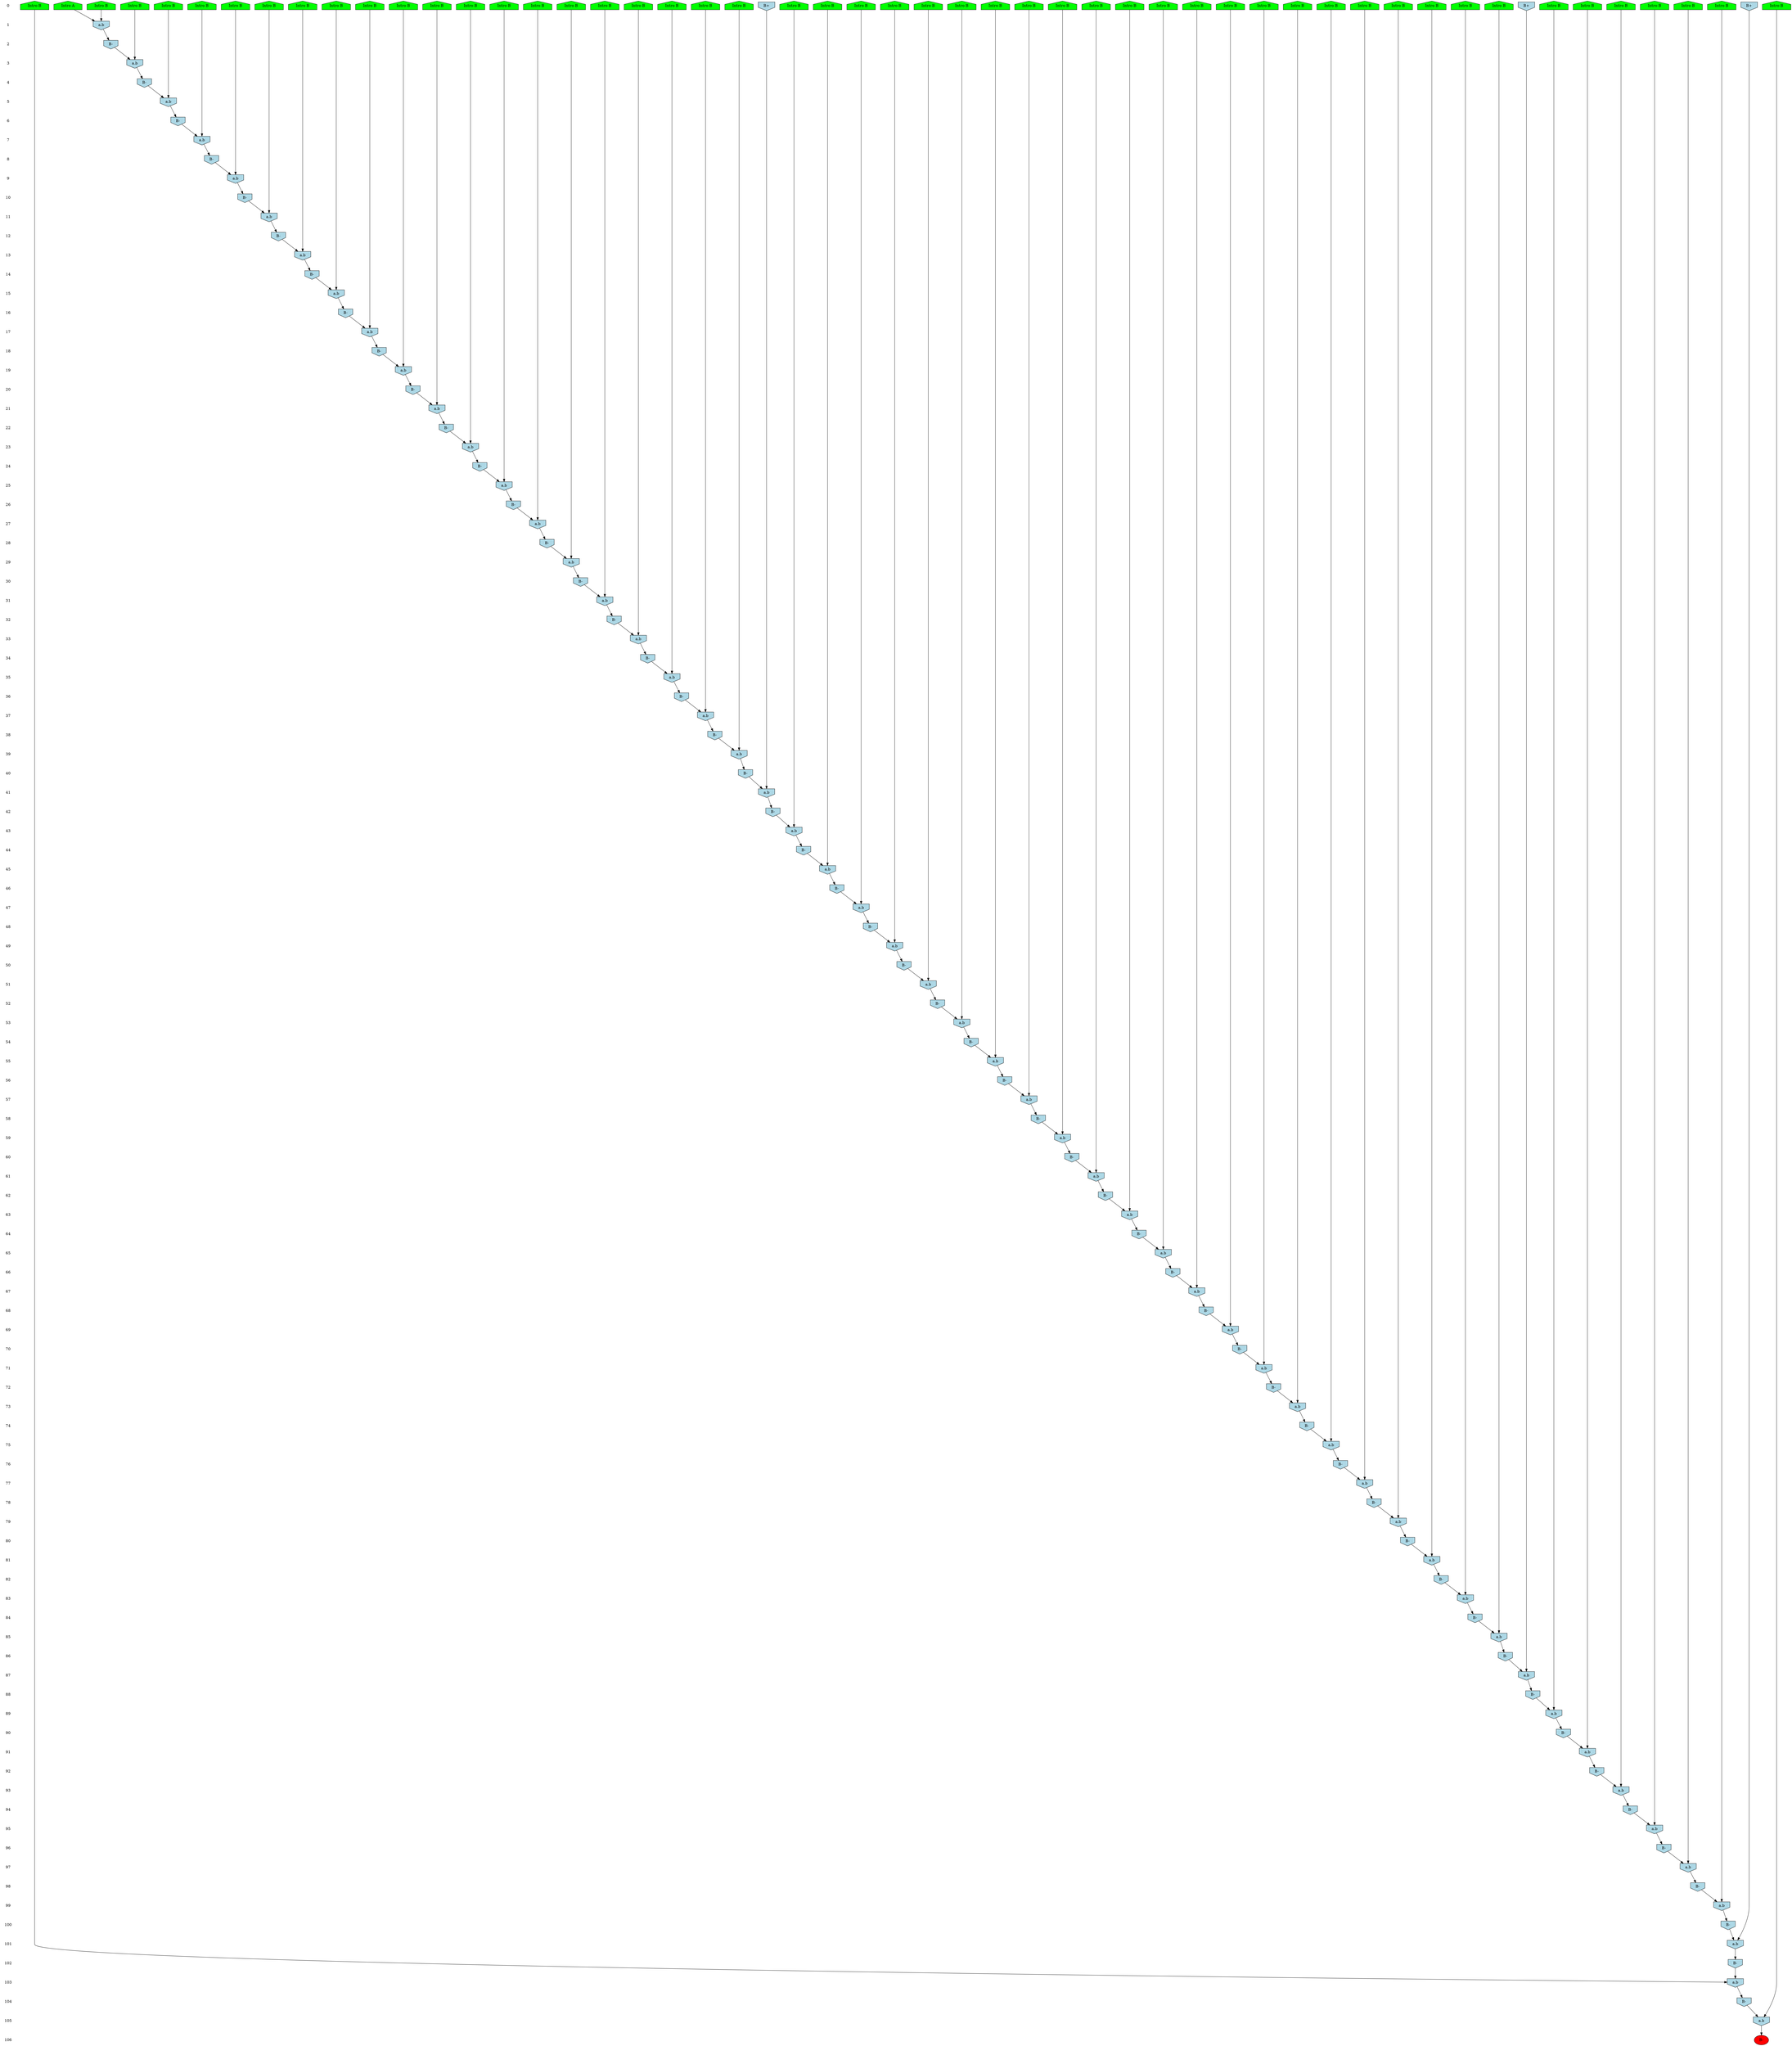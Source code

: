 /* Compression of 1 causal flows obtained in average at 4.504258E+01 t.u */
/* Compressed causal flows were: [53] */
digraph G{
 ranksep=.5 ; 
{ rank = same ; "0" [shape=plaintext] ; node_1 [label ="Intro B", shape=house, style=filled, fillcolor=green] ;
node_2 [label ="Intro B", shape=house, style=filled, fillcolor=green] ;
node_3 [label ="Intro B", shape=house, style=filled, fillcolor=green] ;
node_4 [label ="Intro B", shape=house, style=filled, fillcolor=green] ;
node_5 [label ="Intro B", shape=house, style=filled, fillcolor=green] ;
node_6 [label ="Intro B", shape=house, style=filled, fillcolor=green] ;
node_7 [label ="Intro B", shape=house, style=filled, fillcolor=green] ;
node_8 [label ="Intro B", shape=house, style=filled, fillcolor=green] ;
node_9 [label ="Intro B", shape=house, style=filled, fillcolor=green] ;
node_10 [label ="Intro B", shape=house, style=filled, fillcolor=green] ;
node_11 [label ="Intro B", shape=house, style=filled, fillcolor=green] ;
node_12 [label ="Intro B", shape=house, style=filled, fillcolor=green] ;
node_13 [label ="Intro B", shape=house, style=filled, fillcolor=green] ;
node_14 [label ="Intro B", shape=house, style=filled, fillcolor=green] ;
node_15 [label ="Intro B", shape=house, style=filled, fillcolor=green] ;
node_16 [label ="Intro B", shape=house, style=filled, fillcolor=green] ;
node_17 [label ="Intro B", shape=house, style=filled, fillcolor=green] ;
node_18 [label ="Intro B", shape=house, style=filled, fillcolor=green] ;
node_19 [label ="Intro B", shape=house, style=filled, fillcolor=green] ;
node_20 [label ="Intro B", shape=house, style=filled, fillcolor=green] ;
node_21 [label ="Intro B", shape=house, style=filled, fillcolor=green] ;
node_22 [label ="Intro B", shape=house, style=filled, fillcolor=green] ;
node_23 [label ="Intro B", shape=house, style=filled, fillcolor=green] ;
node_24 [label ="Intro B", shape=house, style=filled, fillcolor=green] ;
node_25 [label ="Intro B", shape=house, style=filled, fillcolor=green] ;
node_26 [label ="Intro B", shape=house, style=filled, fillcolor=green] ;
node_27 [label ="Intro B", shape=house, style=filled, fillcolor=green] ;
node_28 [label ="Intro B", shape=house, style=filled, fillcolor=green] ;
node_29 [label ="Intro B", shape=house, style=filled, fillcolor=green] ;
node_30 [label ="Intro B", shape=house, style=filled, fillcolor=green] ;
node_31 [label ="Intro B", shape=house, style=filled, fillcolor=green] ;
node_32 [label ="Intro B", shape=house, style=filled, fillcolor=green] ;
node_33 [label ="Intro B", shape=house, style=filled, fillcolor=green] ;
node_34 [label ="Intro B", shape=house, style=filled, fillcolor=green] ;
node_35 [label ="Intro B", shape=house, style=filled, fillcolor=green] ;
node_36 [label ="Intro B", shape=house, style=filled, fillcolor=green] ;
node_37 [label ="Intro B", shape=house, style=filled, fillcolor=green] ;
node_38 [label ="Intro B", shape=house, style=filled, fillcolor=green] ;
node_39 [label ="Intro B", shape=house, style=filled, fillcolor=green] ;
node_40 [label ="Intro B", shape=house, style=filled, fillcolor=green] ;
node_41 [label ="Intro B", shape=house, style=filled, fillcolor=green] ;
node_42 [label ="Intro B", shape=house, style=filled, fillcolor=green] ;
node_43 [label ="Intro B", shape=house, style=filled, fillcolor=green] ;
node_44 [label ="Intro B", shape=house, style=filled, fillcolor=green] ;
node_45 [label ="Intro B", shape=house, style=filled, fillcolor=green] ;
node_46 [label ="Intro B", shape=house, style=filled, fillcolor=green] ;
node_47 [label ="Intro B", shape=house, style=filled, fillcolor=green] ;
node_48 [label ="Intro B", shape=house, style=filled, fillcolor=green] ;
node_49 [label ="Intro B", shape=house, style=filled, fillcolor=green] ;
node_50 [label ="Intro B", shape=house, style=filled, fillcolor=green] ;
node_51 [label ="Intro A", shape=house, style=filled, fillcolor=green] ;
node_57 [label="B+", shape=invhouse, style=filled, fillcolor = lightblue] ;
node_66 [label="B+", shape=invhouse, style=filled, fillcolor = lightblue] ;
node_119 [label="B+", shape=invhouse, style=filled, fillcolor = lightblue] ;
}
{ rank = same ; "1" [shape=plaintext] ; node_52 [label="a.b", shape=invhouse, style=filled, fillcolor = lightblue] ;
}
{ rank = same ; "2" [shape=plaintext] ; node_53 [label="B-", shape=invhouse, style=filled, fillcolor = lightblue] ;
}
{ rank = same ; "3" [shape=plaintext] ; node_54 [label="a.b", shape=invhouse, style=filled, fillcolor = lightblue] ;
}
{ rank = same ; "4" [shape=plaintext] ; node_55 [label="B-", shape=invhouse, style=filled, fillcolor = lightblue] ;
}
{ rank = same ; "5" [shape=plaintext] ; node_56 [label="a.b", shape=invhouse, style=filled, fillcolor = lightblue] ;
}
{ rank = same ; "6" [shape=plaintext] ; node_58 [label="B-", shape=invhouse, style=filled, fillcolor = lightblue] ;
}
{ rank = same ; "7" [shape=plaintext] ; node_59 [label="a.b", shape=invhouse, style=filled, fillcolor = lightblue] ;
}
{ rank = same ; "8" [shape=plaintext] ; node_60 [label="B-", shape=invhouse, style=filled, fillcolor = lightblue] ;
}
{ rank = same ; "9" [shape=plaintext] ; node_61 [label="a.b", shape=invhouse, style=filled, fillcolor = lightblue] ;
}
{ rank = same ; "10" [shape=plaintext] ; node_62 [label="B-", shape=invhouse, style=filled, fillcolor = lightblue] ;
}
{ rank = same ; "11" [shape=plaintext] ; node_63 [label="a.b", shape=invhouse, style=filled, fillcolor = lightblue] ;
}
{ rank = same ; "12" [shape=plaintext] ; node_64 [label="B-", shape=invhouse, style=filled, fillcolor = lightblue] ;
}
{ rank = same ; "13" [shape=plaintext] ; node_65 [label="a.b", shape=invhouse, style=filled, fillcolor = lightblue] ;
}
{ rank = same ; "14" [shape=plaintext] ; node_67 [label="B-", shape=invhouse, style=filled, fillcolor = lightblue] ;
}
{ rank = same ; "15" [shape=plaintext] ; node_68 [label="a.b", shape=invhouse, style=filled, fillcolor = lightblue] ;
}
{ rank = same ; "16" [shape=plaintext] ; node_69 [label="B-", shape=invhouse, style=filled, fillcolor = lightblue] ;
}
{ rank = same ; "17" [shape=plaintext] ; node_70 [label="a.b", shape=invhouse, style=filled, fillcolor = lightblue] ;
}
{ rank = same ; "18" [shape=plaintext] ; node_71 [label="B-", shape=invhouse, style=filled, fillcolor = lightblue] ;
}
{ rank = same ; "19" [shape=plaintext] ; node_72 [label="a.b", shape=invhouse, style=filled, fillcolor = lightblue] ;
}
{ rank = same ; "20" [shape=plaintext] ; node_73 [label="B-", shape=invhouse, style=filled, fillcolor = lightblue] ;
}
{ rank = same ; "21" [shape=plaintext] ; node_74 [label="a.b", shape=invhouse, style=filled, fillcolor = lightblue] ;
}
{ rank = same ; "22" [shape=plaintext] ; node_75 [label="B-", shape=invhouse, style=filled, fillcolor = lightblue] ;
}
{ rank = same ; "23" [shape=plaintext] ; node_76 [label="a.b", shape=invhouse, style=filled, fillcolor = lightblue] ;
}
{ rank = same ; "24" [shape=plaintext] ; node_77 [label="B-", shape=invhouse, style=filled, fillcolor = lightblue] ;
}
{ rank = same ; "25" [shape=plaintext] ; node_78 [label="a.b", shape=invhouse, style=filled, fillcolor = lightblue] ;
}
{ rank = same ; "26" [shape=plaintext] ; node_79 [label="B-", shape=invhouse, style=filled, fillcolor = lightblue] ;
}
{ rank = same ; "27" [shape=plaintext] ; node_80 [label="a.b", shape=invhouse, style=filled, fillcolor = lightblue] ;
}
{ rank = same ; "28" [shape=plaintext] ; node_81 [label="B-", shape=invhouse, style=filled, fillcolor = lightblue] ;
}
{ rank = same ; "29" [shape=plaintext] ; node_82 [label="a.b", shape=invhouse, style=filled, fillcolor = lightblue] ;
}
{ rank = same ; "30" [shape=plaintext] ; node_83 [label="B-", shape=invhouse, style=filled, fillcolor = lightblue] ;
}
{ rank = same ; "31" [shape=plaintext] ; node_84 [label="a.b", shape=invhouse, style=filled, fillcolor = lightblue] ;
}
{ rank = same ; "32" [shape=plaintext] ; node_85 [label="B-", shape=invhouse, style=filled, fillcolor = lightblue] ;
}
{ rank = same ; "33" [shape=plaintext] ; node_86 [label="a.b", shape=invhouse, style=filled, fillcolor = lightblue] ;
}
{ rank = same ; "34" [shape=plaintext] ; node_87 [label="B-", shape=invhouse, style=filled, fillcolor = lightblue] ;
}
{ rank = same ; "35" [shape=plaintext] ; node_88 [label="a.b", shape=invhouse, style=filled, fillcolor = lightblue] ;
}
{ rank = same ; "36" [shape=plaintext] ; node_89 [label="B-", shape=invhouse, style=filled, fillcolor = lightblue] ;
}
{ rank = same ; "37" [shape=plaintext] ; node_90 [label="a.b", shape=invhouse, style=filled, fillcolor = lightblue] ;
}
{ rank = same ; "38" [shape=plaintext] ; node_91 [label="B-", shape=invhouse, style=filled, fillcolor = lightblue] ;
}
{ rank = same ; "39" [shape=plaintext] ; node_92 [label="a.b", shape=invhouse, style=filled, fillcolor = lightblue] ;
}
{ rank = same ; "40" [shape=plaintext] ; node_93 [label="B-", shape=invhouse, style=filled, fillcolor = lightblue] ;
}
{ rank = same ; "41" [shape=plaintext] ; node_94 [label="a.b", shape=invhouse, style=filled, fillcolor = lightblue] ;
}
{ rank = same ; "42" [shape=plaintext] ; node_95 [label="B-", shape=invhouse, style=filled, fillcolor = lightblue] ;
}
{ rank = same ; "43" [shape=plaintext] ; node_96 [label="a.b", shape=invhouse, style=filled, fillcolor = lightblue] ;
}
{ rank = same ; "44" [shape=plaintext] ; node_97 [label="B-", shape=invhouse, style=filled, fillcolor = lightblue] ;
}
{ rank = same ; "45" [shape=plaintext] ; node_98 [label="a.b", shape=invhouse, style=filled, fillcolor = lightblue] ;
}
{ rank = same ; "46" [shape=plaintext] ; node_99 [label="B-", shape=invhouse, style=filled, fillcolor = lightblue] ;
}
{ rank = same ; "47" [shape=plaintext] ; node_100 [label="a.b", shape=invhouse, style=filled, fillcolor = lightblue] ;
}
{ rank = same ; "48" [shape=plaintext] ; node_101 [label="B-", shape=invhouse, style=filled, fillcolor = lightblue] ;
}
{ rank = same ; "49" [shape=plaintext] ; node_102 [label="a.b", shape=invhouse, style=filled, fillcolor = lightblue] ;
}
{ rank = same ; "50" [shape=plaintext] ; node_103 [label="B-", shape=invhouse, style=filled, fillcolor = lightblue] ;
}
{ rank = same ; "51" [shape=plaintext] ; node_104 [label="a.b", shape=invhouse, style=filled, fillcolor = lightblue] ;
}
{ rank = same ; "52" [shape=plaintext] ; node_105 [label="B-", shape=invhouse, style=filled, fillcolor = lightblue] ;
}
{ rank = same ; "53" [shape=plaintext] ; node_106 [label="a.b", shape=invhouse, style=filled, fillcolor = lightblue] ;
}
{ rank = same ; "54" [shape=plaintext] ; node_107 [label="B-", shape=invhouse, style=filled, fillcolor = lightblue] ;
}
{ rank = same ; "55" [shape=plaintext] ; node_108 [label="a.b", shape=invhouse, style=filled, fillcolor = lightblue] ;
}
{ rank = same ; "56" [shape=plaintext] ; node_109 [label="B-", shape=invhouse, style=filled, fillcolor = lightblue] ;
}
{ rank = same ; "57" [shape=plaintext] ; node_110 [label="a.b", shape=invhouse, style=filled, fillcolor = lightblue] ;
}
{ rank = same ; "58" [shape=plaintext] ; node_111 [label="B-", shape=invhouse, style=filled, fillcolor = lightblue] ;
}
{ rank = same ; "59" [shape=plaintext] ; node_112 [label="a.b", shape=invhouse, style=filled, fillcolor = lightblue] ;
}
{ rank = same ; "60" [shape=plaintext] ; node_113 [label="B-", shape=invhouse, style=filled, fillcolor = lightblue] ;
}
{ rank = same ; "61" [shape=plaintext] ; node_114 [label="a.b", shape=invhouse, style=filled, fillcolor = lightblue] ;
}
{ rank = same ; "62" [shape=plaintext] ; node_115 [label="B-", shape=invhouse, style=filled, fillcolor = lightblue] ;
}
{ rank = same ; "63" [shape=plaintext] ; node_116 [label="a.b", shape=invhouse, style=filled, fillcolor = lightblue] ;
}
{ rank = same ; "64" [shape=plaintext] ; node_117 [label="B-", shape=invhouse, style=filled, fillcolor = lightblue] ;
}
{ rank = same ; "65" [shape=plaintext] ; node_118 [label="a.b", shape=invhouse, style=filled, fillcolor = lightblue] ;
}
{ rank = same ; "66" [shape=plaintext] ; node_120 [label="B-", shape=invhouse, style=filled, fillcolor = lightblue] ;
}
{ rank = same ; "67" [shape=plaintext] ; node_121 [label="a.b", shape=invhouse, style=filled, fillcolor = lightblue] ;
}
{ rank = same ; "68" [shape=plaintext] ; node_122 [label="B-", shape=invhouse, style=filled, fillcolor = lightblue] ;
}
{ rank = same ; "69" [shape=plaintext] ; node_123 [label="a.b", shape=invhouse, style=filled, fillcolor = lightblue] ;
}
{ rank = same ; "70" [shape=plaintext] ; node_124 [label="B-", shape=invhouse, style=filled, fillcolor = lightblue] ;
}
{ rank = same ; "71" [shape=plaintext] ; node_125 [label="a.b", shape=invhouse, style=filled, fillcolor = lightblue] ;
}
{ rank = same ; "72" [shape=plaintext] ; node_126 [label="B-", shape=invhouse, style=filled, fillcolor = lightblue] ;
}
{ rank = same ; "73" [shape=plaintext] ; node_127 [label="a.b", shape=invhouse, style=filled, fillcolor = lightblue] ;
}
{ rank = same ; "74" [shape=plaintext] ; node_128 [label="B-", shape=invhouse, style=filled, fillcolor = lightblue] ;
}
{ rank = same ; "75" [shape=plaintext] ; node_129 [label="a.b", shape=invhouse, style=filled, fillcolor = lightblue] ;
}
{ rank = same ; "76" [shape=plaintext] ; node_130 [label="B-", shape=invhouse, style=filled, fillcolor = lightblue] ;
}
{ rank = same ; "77" [shape=plaintext] ; node_131 [label="a.b", shape=invhouse, style=filled, fillcolor = lightblue] ;
}
{ rank = same ; "78" [shape=plaintext] ; node_132 [label="B-", shape=invhouse, style=filled, fillcolor = lightblue] ;
}
{ rank = same ; "79" [shape=plaintext] ; node_133 [label="a.b", shape=invhouse, style=filled, fillcolor = lightblue] ;
}
{ rank = same ; "80" [shape=plaintext] ; node_134 [label="B-", shape=invhouse, style=filled, fillcolor = lightblue] ;
}
{ rank = same ; "81" [shape=plaintext] ; node_135 [label="a.b", shape=invhouse, style=filled, fillcolor = lightblue] ;
}
{ rank = same ; "82" [shape=plaintext] ; node_136 [label="B-", shape=invhouse, style=filled, fillcolor = lightblue] ;
}
{ rank = same ; "83" [shape=plaintext] ; node_137 [label="a.b", shape=invhouse, style=filled, fillcolor = lightblue] ;
}
{ rank = same ; "84" [shape=plaintext] ; node_138 [label="B-", shape=invhouse, style=filled, fillcolor = lightblue] ;
}
{ rank = same ; "85" [shape=plaintext] ; node_139 [label="a.b", shape=invhouse, style=filled, fillcolor = lightblue] ;
}
{ rank = same ; "86" [shape=plaintext] ; node_140 [label="B-", shape=invhouse, style=filled, fillcolor = lightblue] ;
}
{ rank = same ; "87" [shape=plaintext] ; node_141 [label="a.b", shape=invhouse, style=filled, fillcolor = lightblue] ;
}
{ rank = same ; "88" [shape=plaintext] ; node_142 [label="B-", shape=invhouse, style=filled, fillcolor = lightblue] ;
}
{ rank = same ; "89" [shape=plaintext] ; node_143 [label="a.b", shape=invhouse, style=filled, fillcolor = lightblue] ;
}
{ rank = same ; "90" [shape=plaintext] ; node_144 [label="B-", shape=invhouse, style=filled, fillcolor = lightblue] ;
}
{ rank = same ; "91" [shape=plaintext] ; node_145 [label="a.b", shape=invhouse, style=filled, fillcolor = lightblue] ;
}
{ rank = same ; "92" [shape=plaintext] ; node_146 [label="B-", shape=invhouse, style=filled, fillcolor = lightblue] ;
}
{ rank = same ; "93" [shape=plaintext] ; node_147 [label="a.b", shape=invhouse, style=filled, fillcolor = lightblue] ;
}
{ rank = same ; "94" [shape=plaintext] ; node_148 [label="B-", shape=invhouse, style=filled, fillcolor = lightblue] ;
}
{ rank = same ; "95" [shape=plaintext] ; node_149 [label="a.b", shape=invhouse, style=filled, fillcolor = lightblue] ;
}
{ rank = same ; "96" [shape=plaintext] ; node_150 [label="B-", shape=invhouse, style=filled, fillcolor = lightblue] ;
}
{ rank = same ; "97" [shape=plaintext] ; node_151 [label="a.b", shape=invhouse, style=filled, fillcolor = lightblue] ;
}
{ rank = same ; "98" [shape=plaintext] ; node_152 [label="B-", shape=invhouse, style=filled, fillcolor = lightblue] ;
}
{ rank = same ; "99" [shape=plaintext] ; node_153 [label="a.b", shape=invhouse, style=filled, fillcolor = lightblue] ;
}
{ rank = same ; "100" [shape=plaintext] ; node_154 [label="B-", shape=invhouse, style=filled, fillcolor = lightblue] ;
}
{ rank = same ; "101" [shape=plaintext] ; node_155 [label="a.b", shape=invhouse, style=filled, fillcolor = lightblue] ;
}
{ rank = same ; "102" [shape=plaintext] ; node_156 [label="B-", shape=invhouse, style=filled, fillcolor = lightblue] ;
}
{ rank = same ; "103" [shape=plaintext] ; node_157 [label="a.b", shape=invhouse, style=filled, fillcolor = lightblue] ;
}
{ rank = same ; "104" [shape=plaintext] ; node_158 [label="B-", shape=invhouse, style=filled, fillcolor = lightblue] ;
}
{ rank = same ; "105" [shape=plaintext] ; node_159 [label="a.b", shape=invhouse, style=filled, fillcolor = lightblue] ;
}
{ rank = same ; "106" [shape=plaintext] ; node_160 [label ="B-", style=filled, fillcolor=red] ;
}
"0" -> "1" [style="invis"]; 
"1" -> "2" [style="invis"]; 
"2" -> "3" [style="invis"]; 
"3" -> "4" [style="invis"]; 
"4" -> "5" [style="invis"]; 
"5" -> "6" [style="invis"]; 
"6" -> "7" [style="invis"]; 
"7" -> "8" [style="invis"]; 
"8" -> "9" [style="invis"]; 
"9" -> "10" [style="invis"]; 
"10" -> "11" [style="invis"]; 
"11" -> "12" [style="invis"]; 
"12" -> "13" [style="invis"]; 
"13" -> "14" [style="invis"]; 
"14" -> "15" [style="invis"]; 
"15" -> "16" [style="invis"]; 
"16" -> "17" [style="invis"]; 
"17" -> "18" [style="invis"]; 
"18" -> "19" [style="invis"]; 
"19" -> "20" [style="invis"]; 
"20" -> "21" [style="invis"]; 
"21" -> "22" [style="invis"]; 
"22" -> "23" [style="invis"]; 
"23" -> "24" [style="invis"]; 
"24" -> "25" [style="invis"]; 
"25" -> "26" [style="invis"]; 
"26" -> "27" [style="invis"]; 
"27" -> "28" [style="invis"]; 
"28" -> "29" [style="invis"]; 
"29" -> "30" [style="invis"]; 
"30" -> "31" [style="invis"]; 
"31" -> "32" [style="invis"]; 
"32" -> "33" [style="invis"]; 
"33" -> "34" [style="invis"]; 
"34" -> "35" [style="invis"]; 
"35" -> "36" [style="invis"]; 
"36" -> "37" [style="invis"]; 
"37" -> "38" [style="invis"]; 
"38" -> "39" [style="invis"]; 
"39" -> "40" [style="invis"]; 
"40" -> "41" [style="invis"]; 
"41" -> "42" [style="invis"]; 
"42" -> "43" [style="invis"]; 
"43" -> "44" [style="invis"]; 
"44" -> "45" [style="invis"]; 
"45" -> "46" [style="invis"]; 
"46" -> "47" [style="invis"]; 
"47" -> "48" [style="invis"]; 
"48" -> "49" [style="invis"]; 
"49" -> "50" [style="invis"]; 
"50" -> "51" [style="invis"]; 
"51" -> "52" [style="invis"]; 
"52" -> "53" [style="invis"]; 
"53" -> "54" [style="invis"]; 
"54" -> "55" [style="invis"]; 
"55" -> "56" [style="invis"]; 
"56" -> "57" [style="invis"]; 
"57" -> "58" [style="invis"]; 
"58" -> "59" [style="invis"]; 
"59" -> "60" [style="invis"]; 
"60" -> "61" [style="invis"]; 
"61" -> "62" [style="invis"]; 
"62" -> "63" [style="invis"]; 
"63" -> "64" [style="invis"]; 
"64" -> "65" [style="invis"]; 
"65" -> "66" [style="invis"]; 
"66" -> "67" [style="invis"]; 
"67" -> "68" [style="invis"]; 
"68" -> "69" [style="invis"]; 
"69" -> "70" [style="invis"]; 
"70" -> "71" [style="invis"]; 
"71" -> "72" [style="invis"]; 
"72" -> "73" [style="invis"]; 
"73" -> "74" [style="invis"]; 
"74" -> "75" [style="invis"]; 
"75" -> "76" [style="invis"]; 
"76" -> "77" [style="invis"]; 
"77" -> "78" [style="invis"]; 
"78" -> "79" [style="invis"]; 
"79" -> "80" [style="invis"]; 
"80" -> "81" [style="invis"]; 
"81" -> "82" [style="invis"]; 
"82" -> "83" [style="invis"]; 
"83" -> "84" [style="invis"]; 
"84" -> "85" [style="invis"]; 
"85" -> "86" [style="invis"]; 
"86" -> "87" [style="invis"]; 
"87" -> "88" [style="invis"]; 
"88" -> "89" [style="invis"]; 
"89" -> "90" [style="invis"]; 
"90" -> "91" [style="invis"]; 
"91" -> "92" [style="invis"]; 
"92" -> "93" [style="invis"]; 
"93" -> "94" [style="invis"]; 
"94" -> "95" [style="invis"]; 
"95" -> "96" [style="invis"]; 
"96" -> "97" [style="invis"]; 
"97" -> "98" [style="invis"]; 
"98" -> "99" [style="invis"]; 
"99" -> "100" [style="invis"]; 
"100" -> "101" [style="invis"]; 
"101" -> "102" [style="invis"]; 
"102" -> "103" [style="invis"]; 
"103" -> "104" [style="invis"]; 
"104" -> "105" [style="invis"]; 
"105" -> "106" [style="invis"]; 
node_6 -> node_52
node_51 -> node_52
node_52 -> node_53
node_19 -> node_54
node_53 -> node_54
node_54 -> node_55
node_15 -> node_56
node_55 -> node_56
node_56 -> node_58
node_45 -> node_59
node_58 -> node_59
node_59 -> node_60
node_10 -> node_61
node_60 -> node_61
node_61 -> node_62
node_32 -> node_63
node_62 -> node_63
node_63 -> node_64
node_35 -> node_65
node_64 -> node_65
node_65 -> node_67
node_42 -> node_68
node_67 -> node_68
node_68 -> node_69
node_21 -> node_70
node_69 -> node_70
node_70 -> node_71
node_8 -> node_72
node_71 -> node_72
node_72 -> node_73
node_47 -> node_74
node_73 -> node_74
node_74 -> node_75
node_16 -> node_76
node_75 -> node_76
node_76 -> node_77
node_44 -> node_78
node_77 -> node_78
node_78 -> node_79
node_26 -> node_80
node_79 -> node_80
node_80 -> node_81
node_22 -> node_82
node_81 -> node_82
node_82 -> node_83
node_4 -> node_84
node_83 -> node_84
node_84 -> node_85
node_29 -> node_86
node_85 -> node_86
node_86 -> node_87
node_14 -> node_88
node_87 -> node_88
node_88 -> node_89
node_13 -> node_90
node_89 -> node_90
node_90 -> node_91
node_20 -> node_92
node_91 -> node_92
node_92 -> node_93
node_66 -> node_94
node_93 -> node_94
node_94 -> node_95
node_39 -> node_96
node_95 -> node_96
node_96 -> node_97
node_31 -> node_98
node_97 -> node_98
node_98 -> node_99
node_25 -> node_100
node_99 -> node_100
node_100 -> node_101
node_30 -> node_102
node_101 -> node_102
node_102 -> node_103
node_48 -> node_104
node_103 -> node_104
node_104 -> node_105
node_12 -> node_106
node_105 -> node_106
node_106 -> node_107
node_23 -> node_108
node_107 -> node_108
node_108 -> node_109
node_3 -> node_110
node_109 -> node_110
node_110 -> node_111
node_41 -> node_112
node_111 -> node_112
node_112 -> node_113
node_9 -> node_114
node_113 -> node_114
node_114 -> node_115
node_34 -> node_116
node_115 -> node_116
node_116 -> node_117
node_2 -> node_118
node_117 -> node_118
node_118 -> node_120
node_38 -> node_121
node_120 -> node_121
node_121 -> node_122
node_18 -> node_123
node_122 -> node_123
node_123 -> node_124
node_27 -> node_125
node_124 -> node_125
node_125 -> node_126
node_40 -> node_127
node_126 -> node_127
node_127 -> node_128
node_24 -> node_129
node_128 -> node_129
node_129 -> node_130
node_43 -> node_131
node_130 -> node_131
node_131 -> node_132
node_49 -> node_133
node_132 -> node_133
node_133 -> node_134
node_50 -> node_135
node_134 -> node_135
node_135 -> node_136
node_37 -> node_137
node_136 -> node_137
node_137 -> node_138
node_7 -> node_139
node_138 -> node_139
node_139 -> node_140
node_119 -> node_141
node_140 -> node_141
node_141 -> node_142
node_5 -> node_143
node_142 -> node_143
node_143 -> node_144
node_46 -> node_145
node_144 -> node_145
node_145 -> node_146
node_33 -> node_147
node_146 -> node_147
node_147 -> node_148
node_17 -> node_149
node_148 -> node_149
node_149 -> node_150
node_36 -> node_151
node_150 -> node_151
node_151 -> node_152
node_11 -> node_153
node_152 -> node_153
node_153 -> node_154
node_57 -> node_155
node_154 -> node_155
node_155 -> node_156
node_1 -> node_157
node_156 -> node_157
node_157 -> node_158
node_28 -> node_159
node_158 -> node_159
node_159 -> node_160
}
/*
 Dot generation time: 0.001014
*/